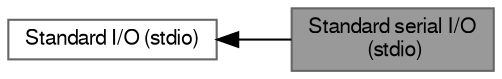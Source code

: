 digraph "Standard serial I/O (stdio)"
{
 // LATEX_PDF_SIZE
  bgcolor="transparent";
  edge [fontname=FreeSans,fontsize=10,labelfontname=FreeSans,labelfontsize=10];
  node [fontname=FreeSans,fontsize=10,shape=box,height=0.2,width=0.4];
  rankdir=LR;
  Node2 [label="Standard I/O (stdio)",height=0.2,width=0.4,color="grey40", fillcolor="white", style="filled",URL="$group__group__common__utils__stdio.html",tooltip="Common standard I/O driver that implements the stdio read and write functions on AVR and SAM devices."];
  Node1 [label="Standard serial I/O\l (stdio)",height=0.2,width=0.4,color="gray40", fillcolor="grey60", style="filled", fontcolor="black",tooltip="Common standard serial I/O management driver that implements a stdio serial interface on AVR and SAM ..."];
  Node2->Node1 [shape=plaintext, dir="back", style="solid"];
}
